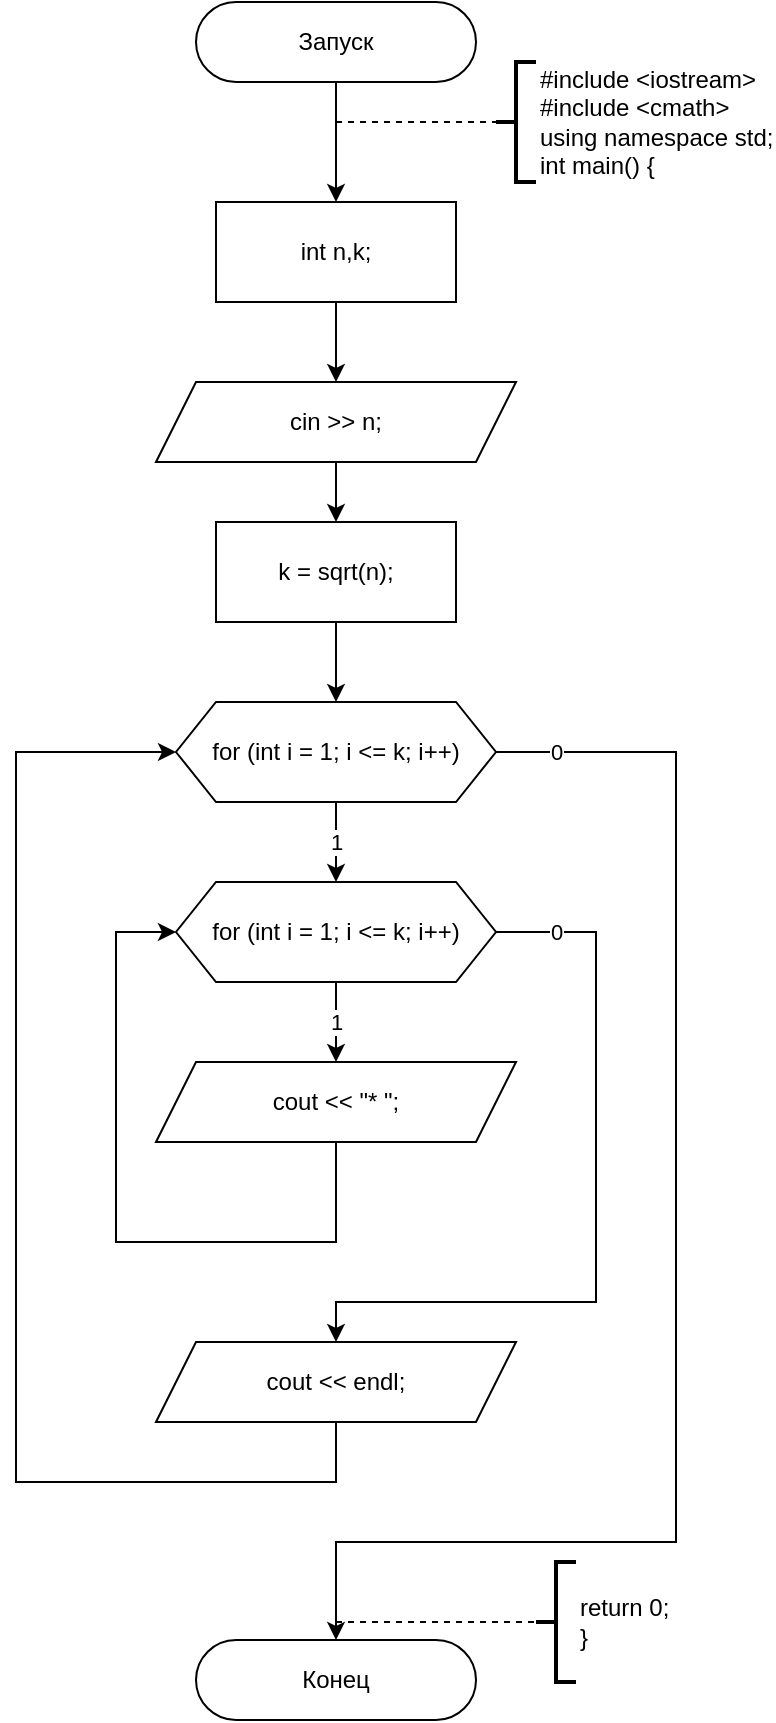 <mxfile version="13.9.9" type="device"><diagram id="juElY4rl75VCIAQjltFg" name="Страница 1"><mxGraphModel dx="852" dy="494" grid="1" gridSize="10" guides="1" tooltips="1" connect="1" arrows="1" fold="1" page="1" pageScale="1" pageWidth="827" pageHeight="1169" math="0" shadow="0"><root><mxCell id="0"/><mxCell id="1" parent="0"/><mxCell id="2" style="edgeStyle=orthogonalEdgeStyle;rounded=0;orthogonalLoop=1;jettySize=auto;html=1;" parent="1" source="3" target="4" edge="1"><mxGeometry relative="1" as="geometry"/></mxCell><mxCell id="3" value="Запуск" style="rounded=1;whiteSpace=wrap;html=1;arcSize=50;" parent="1" vertex="1"><mxGeometry x="310" y="20" width="140" height="40" as="geometry"/></mxCell><mxCell id="14" style="edgeStyle=none;html=1;entryX=0.5;entryY=0;entryDx=0;entryDy=0;" parent="1" source="4" target="12" edge="1"><mxGeometry relative="1" as="geometry"/></mxCell><mxCell id="4" value="int n,k;" style="rounded=0;whiteSpace=wrap;html=1;" parent="1" vertex="1"><mxGeometry x="320" y="120" width="120" height="50" as="geometry"/></mxCell><mxCell id="5" value="#include &amp;lt;iostream&amp;gt;&lt;br&gt;#include &amp;lt;cmath&amp;gt;&lt;br&gt;using namespace std;&lt;br&gt;int main() {" style="strokeWidth=2;html=1;shape=mxgraph.flowchart.annotation_2;align=left;labelPosition=right;pointerEvents=1;" parent="1" vertex="1"><mxGeometry x="460" y="50" width="20" height="60" as="geometry"/></mxCell><mxCell id="6" value="" style="endArrow=none;dashed=1;html=1;entryX=0;entryY=0.5;entryDx=0;entryDy=0;entryPerimeter=0;" parent="1" target="5" edge="1"><mxGeometry width="50" height="50" relative="1" as="geometry"><mxPoint x="380" y="80" as="sourcePoint"/><mxPoint x="470" y="70" as="targetPoint"/></mxGeometry></mxCell><mxCell id="7" value="Конец" style="rounded=1;whiteSpace=wrap;html=1;arcSize=50;" parent="1" vertex="1"><mxGeometry x="310" y="839" width="140" height="40" as="geometry"/></mxCell><mxCell id="10" value="return 0;&lt;br&gt;}" style="strokeWidth=2;html=1;shape=mxgraph.flowchart.annotation_2;align=left;labelPosition=right;pointerEvents=1;" parent="1" vertex="1"><mxGeometry x="480" y="800" width="20" height="60" as="geometry"/></mxCell><mxCell id="11" value="" style="endArrow=none;dashed=1;html=1;entryX=0;entryY=0.5;entryDx=0;entryDy=0;entryPerimeter=0;" parent="1" target="10" edge="1"><mxGeometry width="50" height="50" relative="1" as="geometry"><mxPoint x="380" y="830" as="sourcePoint"/><mxPoint x="480" y="-210" as="targetPoint"/></mxGeometry></mxCell><mxCell id="17" value="" style="edgeStyle=none;html=1;" parent="1" source="12" target="16" edge="1"><mxGeometry relative="1" as="geometry"/></mxCell><mxCell id="12" value="cin &amp;gt;&amp;gt; n;" style="shape=parallelogram;perimeter=parallelogramPerimeter;whiteSpace=wrap;html=1;fixedSize=1;" parent="1" vertex="1"><mxGeometry x="290" y="210" width="180" height="40" as="geometry"/></mxCell><mxCell id="46" style="edgeStyle=none;html=1;entryX=0.5;entryY=0;entryDx=0;entryDy=0;" parent="1" source="16" target="45" edge="1"><mxGeometry relative="1" as="geometry"/></mxCell><mxCell id="16" value="k = sqrt(n);" style="rounded=0;whiteSpace=wrap;html=1;" parent="1" vertex="1"><mxGeometry x="320" y="280" width="120" height="50" as="geometry"/></mxCell><mxCell id="48" value="1" style="edgeStyle=none;html=1;entryX=0.5;entryY=0;entryDx=0;entryDy=0;" parent="1" source="45" target="47" edge="1"><mxGeometry relative="1" as="geometry"/></mxCell><mxCell id="56" value="0" style="edgeStyle=none;rounded=0;html=1;entryX=0.5;entryY=0;entryDx=0;entryDy=0;" parent="1" source="45" target="7" edge="1"><mxGeometry x="-0.915" relative="1" as="geometry"><Array as="points"><mxPoint x="550" y="395"/><mxPoint x="550" y="790"/><mxPoint x="380" y="790"/></Array><mxPoint as="offset"/></mxGeometry></mxCell><mxCell id="45" value="for (int i = 1; i &amp;lt;= k; i++)" style="shape=hexagon;perimeter=hexagonPerimeter2;whiteSpace=wrap;html=1;fixedSize=1;" parent="1" vertex="1"><mxGeometry x="300" y="370" width="160" height="50" as="geometry"/></mxCell><mxCell id="50" value="1" style="edgeStyle=none;html=1;entryX=0.5;entryY=0;entryDx=0;entryDy=0;" parent="1" source="47" target="49" edge="1"><mxGeometry relative="1" as="geometry"/></mxCell><mxCell id="54" value="0" style="edgeStyle=none;rounded=0;html=1;entryX=0.5;entryY=0;entryDx=0;entryDy=0;" parent="1" source="47" target="52" edge="1"><mxGeometry x="-0.844" relative="1" as="geometry"><Array as="points"><mxPoint x="510" y="485"/><mxPoint x="510" y="670"/><mxPoint x="380" y="670"/></Array><mxPoint as="offset"/></mxGeometry></mxCell><mxCell id="47" value="for (int i = 1; i &amp;lt;= k; i++)" style="shape=hexagon;perimeter=hexagonPerimeter2;whiteSpace=wrap;html=1;fixedSize=1;" parent="1" vertex="1"><mxGeometry x="300" y="460" width="160" height="50" as="geometry"/></mxCell><mxCell id="51" style="edgeStyle=none;html=1;rounded=0;entryX=0;entryY=0.5;entryDx=0;entryDy=0;" parent="1" source="49" target="47" edge="1"><mxGeometry relative="1" as="geometry"><mxPoint x="280" y="640" as="targetPoint"/><Array as="points"><mxPoint x="380" y="640"/><mxPoint x="270" y="640"/><mxPoint x="270" y="485"/></Array></mxGeometry></mxCell><mxCell id="49" value="cout &amp;lt;&amp;lt; &quot;* &quot;;" style="shape=parallelogram;perimeter=parallelogramPerimeter;whiteSpace=wrap;html=1;fixedSize=1;" parent="1" vertex="1"><mxGeometry x="290" y="550" width="180" height="40" as="geometry"/></mxCell><mxCell id="55" style="edgeStyle=none;rounded=0;html=1;entryX=0;entryY=0.5;entryDx=0;entryDy=0;" parent="1" source="52" target="45" edge="1"><mxGeometry relative="1" as="geometry"><Array as="points"><mxPoint x="380" y="760"/><mxPoint x="220" y="760"/><mxPoint x="220" y="395"/></Array></mxGeometry></mxCell><mxCell id="52" value="cout &amp;lt;&amp;lt; endl;" style="shape=parallelogram;perimeter=parallelogramPerimeter;whiteSpace=wrap;html=1;fixedSize=1;" parent="1" vertex="1"><mxGeometry x="290" y="690" width="180" height="40" as="geometry"/></mxCell></root></mxGraphModel></diagram></mxfile>